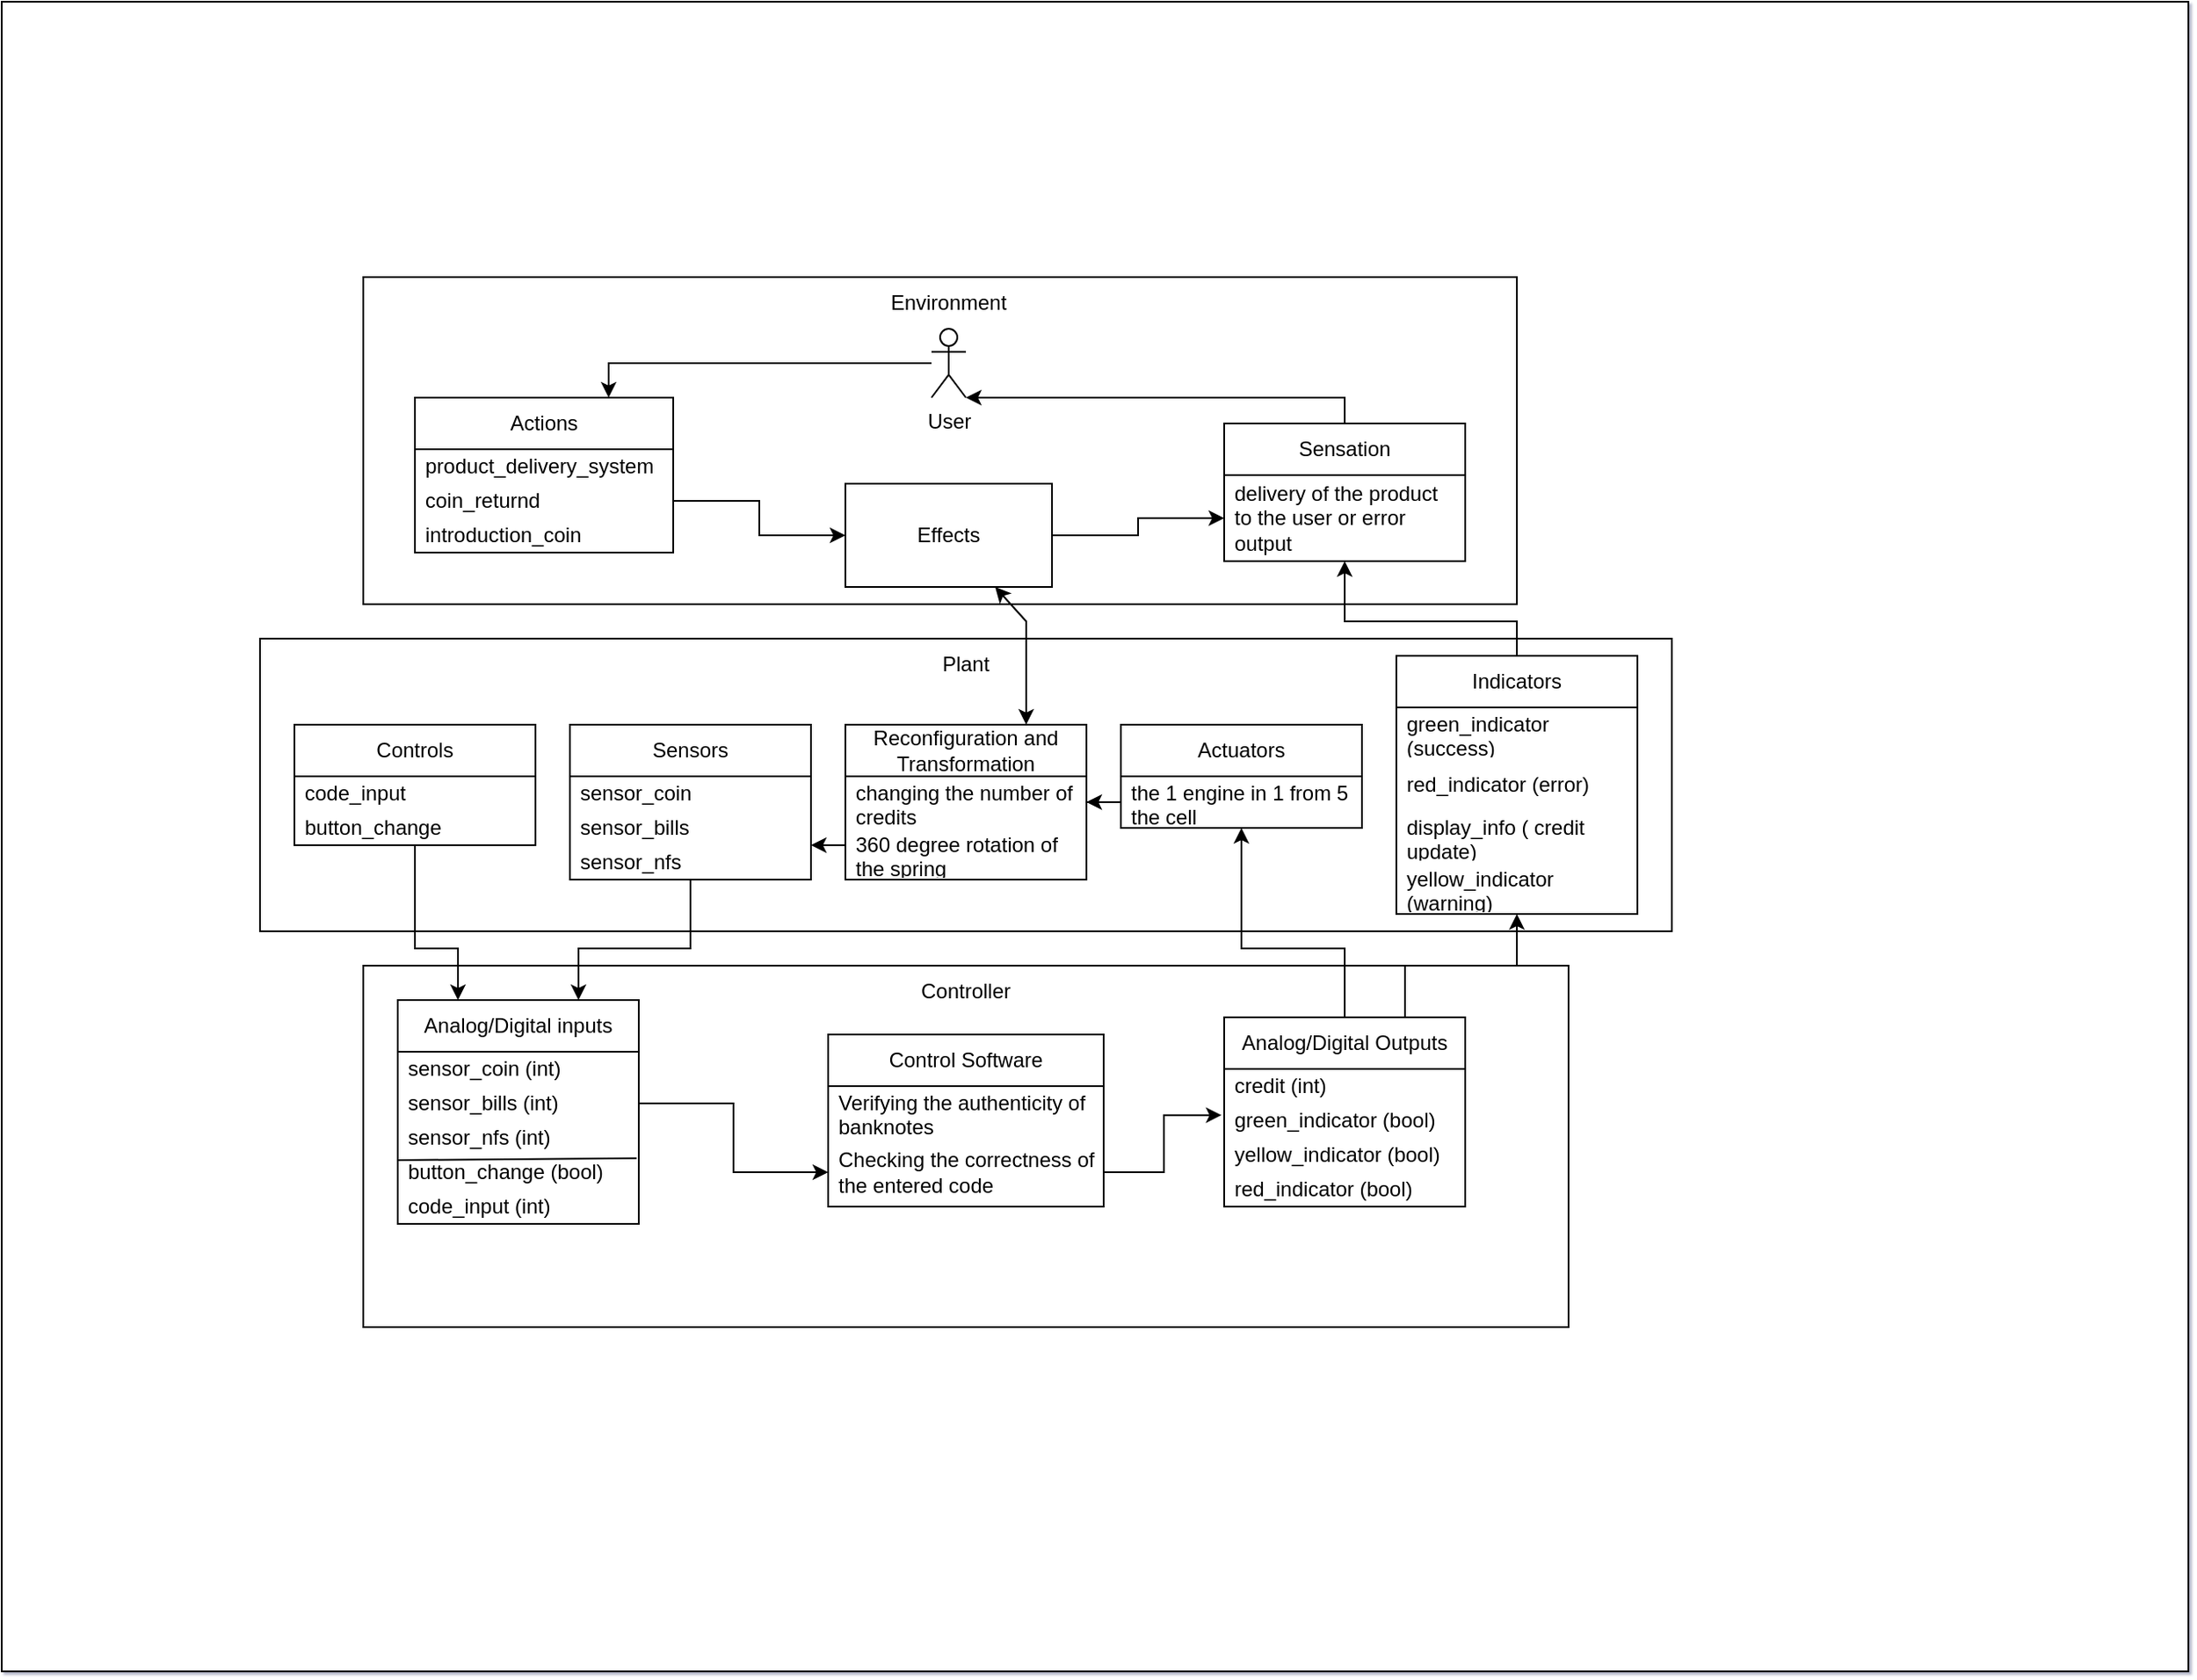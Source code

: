 <mxfile version="24.0.6" type="github">
  <diagram name="Страница — 1" id="Z9grpINIS1WZcXDOlc7x">
    <mxGraphModel dx="819" dy="426" grid="1" gridSize="10" guides="1" tooltips="1" connect="1" arrows="1" fold="1" page="1" pageScale="1" pageWidth="827" pageHeight="1169" background="#FFFFFF" math="0" shadow="1">
      <root>
        <mxCell id="0" />
        <mxCell id="1" parent="0" />
        <mxCell id="m0QfSSvUoe89K8AQS2io-6" value="" style="rounded=0;whiteSpace=wrap;html=1;" parent="1" vertex="1">
          <mxGeometry y="20" width="1270" height="970" as="geometry" />
        </mxCell>
        <mxCell id="m0QfSSvUoe89K8AQS2io-9" value="" style="rounded=0;whiteSpace=wrap;html=1;fillColor=none;" parent="1" vertex="1">
          <mxGeometry x="210" y="180" width="670" height="190" as="geometry" />
        </mxCell>
        <mxCell id="m0QfSSvUoe89K8AQS2io-10" value="Environment" style="text;html=1;align=center;verticalAlign=middle;whiteSpace=wrap;rounded=0;" parent="1" vertex="1">
          <mxGeometry x="520" y="180" width="60" height="30" as="geometry" />
        </mxCell>
        <mxCell id="xOqrMLGwbStXNlK3d1FK-17" style="edgeStyle=orthogonalEdgeStyle;rounded=0;orthogonalLoop=1;jettySize=auto;html=1;entryX=0.75;entryY=0;entryDx=0;entryDy=0;" parent="1" source="m0QfSSvUoe89K8AQS2io-11" target="m0QfSSvUoe89K8AQS2io-12" edge="1">
          <mxGeometry relative="1" as="geometry" />
        </mxCell>
        <mxCell id="m0QfSSvUoe89K8AQS2io-11" value="User" style="shape=umlActor;verticalLabelPosition=bottom;verticalAlign=top;html=1;outlineConnect=0;" parent="1" vertex="1">
          <mxGeometry x="540" y="210" width="20" height="40" as="geometry" />
        </mxCell>
        <mxCell id="m0QfSSvUoe89K8AQS2io-12" value="Actions" style="swimlane;fontStyle=0;childLayout=stackLayout;horizontal=1;startSize=30;horizontalStack=0;resizeParent=1;resizeParentMax=0;resizeLast=0;collapsible=1;marginBottom=0;whiteSpace=wrap;html=1;" parent="1" vertex="1">
          <mxGeometry x="240" y="250" width="150" height="90" as="geometry">
            <mxRectangle x="260" y="120" width="80" height="30" as="alternateBounds" />
          </mxGeometry>
        </mxCell>
        <mxCell id="m0QfSSvUoe89K8AQS2io-14" value="product_delivery_system&amp;nbsp;" style="text;strokeColor=none;fillColor=none;align=left;verticalAlign=middle;spacingLeft=4;spacingRight=4;overflow=hidden;points=[[0,0.5],[1,0.5]];portConstraint=eastwest;rotatable=0;whiteSpace=wrap;html=1;" parent="m0QfSSvUoe89K8AQS2io-12" vertex="1">
          <mxGeometry y="30" width="150" height="20" as="geometry" />
        </mxCell>
        <mxCell id="m0QfSSvUoe89K8AQS2io-15" value="coin_returnd&amp;nbsp;" style="text;strokeColor=none;fillColor=none;align=left;verticalAlign=middle;spacingLeft=4;spacingRight=4;overflow=hidden;points=[[0,0.5],[1,0.5]];portConstraint=eastwest;rotatable=0;whiteSpace=wrap;html=1;" parent="m0QfSSvUoe89K8AQS2io-12" vertex="1">
          <mxGeometry y="50" width="150" height="20" as="geometry" />
        </mxCell>
        <mxCell id="xOqrMLGwbStXNlK3d1FK-3" value="introduction_coin" style="text;strokeColor=none;fillColor=none;align=left;verticalAlign=middle;spacingLeft=4;spacingRight=4;overflow=hidden;points=[[0,0.5],[1,0.5]];portConstraint=eastwest;rotatable=0;whiteSpace=wrap;html=1;" parent="m0QfSSvUoe89K8AQS2io-12" vertex="1">
          <mxGeometry y="70" width="150" height="20" as="geometry" />
        </mxCell>
        <mxCell id="m0QfSSvUoe89K8AQS2io-16" value="Sensation" style="swimlane;fontStyle=0;childLayout=stackLayout;horizontal=1;startSize=30;horizontalStack=0;resizeParent=1;resizeParentMax=0;resizeLast=0;collapsible=1;marginBottom=0;whiteSpace=wrap;html=1;" parent="1" vertex="1">
          <mxGeometry x="710" y="265" width="140" height="80" as="geometry" />
        </mxCell>
        <mxCell id="m0QfSSvUoe89K8AQS2io-17" value="delivery of the product to the user or error output" style="text;strokeColor=none;fillColor=none;align=left;verticalAlign=middle;spacingLeft=4;spacingRight=4;overflow=hidden;points=[[0,0.5],[1,0.5]];portConstraint=eastwest;rotatable=0;whiteSpace=wrap;html=1;" parent="m0QfSSvUoe89K8AQS2io-16" vertex="1">
          <mxGeometry y="30" width="140" height="50" as="geometry" />
        </mxCell>
        <mxCell id="xOqrMLGwbStXNlK3d1FK-20" style="edgeStyle=orthogonalEdgeStyle;rounded=0;orthogonalLoop=1;jettySize=auto;html=1;entryX=0;entryY=0.5;entryDx=0;entryDy=0;" parent="1" source="m0QfSSvUoe89K8AQS2io-20" target="m0QfSSvUoe89K8AQS2io-17" edge="1">
          <mxGeometry relative="1" as="geometry" />
        </mxCell>
        <mxCell id="m0QfSSvUoe89K8AQS2io-20" value="Effects" style="rounded=0;whiteSpace=wrap;html=1;" parent="1" vertex="1">
          <mxGeometry x="490" y="300" width="120" height="60" as="geometry" />
        </mxCell>
        <mxCell id="m0QfSSvUoe89K8AQS2io-21" value="" style="rounded=0;whiteSpace=wrap;html=1;" parent="1" vertex="1">
          <mxGeometry x="150" y="390" width="820" height="170" as="geometry" />
        </mxCell>
        <mxCell id="m0QfSSvUoe89K8AQS2io-22" value="" style="rounded=0;whiteSpace=wrap;html=1;" parent="1" vertex="1">
          <mxGeometry x="210" y="580" width="700" height="210" as="geometry" />
        </mxCell>
        <mxCell id="m0QfSSvUoe89K8AQS2io-23" value="Plant" style="text;html=1;align=center;verticalAlign=middle;whiteSpace=wrap;rounded=0;" parent="1" vertex="1">
          <mxGeometry x="530" y="390" width="60" height="30" as="geometry" />
        </mxCell>
        <mxCell id="m0QfSSvUoe89K8AQS2io-24" value="Controller" style="text;html=1;align=center;verticalAlign=middle;whiteSpace=wrap;rounded=0;" parent="1" vertex="1">
          <mxGeometry x="530" y="580" width="60" height="30" as="geometry" />
        </mxCell>
        <mxCell id="xOqrMLGwbStXNlK3d1FK-9" style="edgeStyle=orthogonalEdgeStyle;rounded=0;orthogonalLoop=1;jettySize=auto;html=1;entryX=0.25;entryY=0;entryDx=0;entryDy=0;" parent="1" source="m0QfSSvUoe89K8AQS2io-25" target="m0QfSSvUoe89K8AQS2io-42" edge="1">
          <mxGeometry relative="1" as="geometry">
            <Array as="points">
              <mxPoint x="240" y="570" />
              <mxPoint x="265" y="570" />
            </Array>
          </mxGeometry>
        </mxCell>
        <mxCell id="m0QfSSvUoe89K8AQS2io-25" value="Controls" style="swimlane;fontStyle=0;childLayout=stackLayout;horizontal=1;startSize=30;horizontalStack=0;resizeParent=1;resizeParentMax=0;resizeLast=0;collapsible=1;marginBottom=0;whiteSpace=wrap;html=1;" parent="1" vertex="1">
          <mxGeometry x="170" y="440" width="140" height="70" as="geometry" />
        </mxCell>
        <mxCell id="m0QfSSvUoe89K8AQS2io-26" value="code_input" style="text;strokeColor=none;fillColor=none;align=left;verticalAlign=middle;spacingLeft=4;spacingRight=4;overflow=hidden;points=[[0,0.5],[1,0.5]];portConstraint=eastwest;rotatable=0;whiteSpace=wrap;html=1;" parent="m0QfSSvUoe89K8AQS2io-25" vertex="1">
          <mxGeometry y="30" width="140" height="20" as="geometry" />
        </mxCell>
        <mxCell id="m0QfSSvUoe89K8AQS2io-27" value="button_change" style="text;strokeColor=none;fillColor=none;align=left;verticalAlign=middle;spacingLeft=4;spacingRight=4;overflow=hidden;points=[[0,0.5],[1,0.5]];portConstraint=eastwest;rotatable=0;whiteSpace=wrap;html=1;" parent="m0QfSSvUoe89K8AQS2io-25" vertex="1">
          <mxGeometry y="50" width="140" height="20" as="geometry" />
        </mxCell>
        <mxCell id="xOqrMLGwbStXNlK3d1FK-8" style="edgeStyle=orthogonalEdgeStyle;rounded=0;orthogonalLoop=1;jettySize=auto;html=1;entryX=0.75;entryY=0;entryDx=0;entryDy=0;" parent="1" source="m0QfSSvUoe89K8AQS2io-29" target="m0QfSSvUoe89K8AQS2io-42" edge="1">
          <mxGeometry relative="1" as="geometry">
            <Array as="points">
              <mxPoint x="400" y="570" />
              <mxPoint x="335" y="570" />
            </Array>
          </mxGeometry>
        </mxCell>
        <mxCell id="m0QfSSvUoe89K8AQS2io-29" value="Sensors" style="swimlane;fontStyle=0;childLayout=stackLayout;horizontal=1;startSize=30;horizontalStack=0;resizeParent=1;resizeParentMax=0;resizeLast=0;collapsible=1;marginBottom=0;whiteSpace=wrap;html=1;" parent="1" vertex="1">
          <mxGeometry x="330" y="440" width="140" height="90" as="geometry" />
        </mxCell>
        <mxCell id="m0QfSSvUoe89K8AQS2io-30" value="sensor_coin" style="text;strokeColor=none;fillColor=none;align=left;verticalAlign=middle;spacingLeft=4;spacingRight=4;overflow=hidden;points=[[0,0.5],[1,0.5]];portConstraint=eastwest;rotatable=0;whiteSpace=wrap;html=1;" parent="m0QfSSvUoe89K8AQS2io-29" vertex="1">
          <mxGeometry y="30" width="140" height="20" as="geometry" />
        </mxCell>
        <mxCell id="m0QfSSvUoe89K8AQS2io-31" value="sensor_bills" style="text;strokeColor=none;fillColor=none;align=left;verticalAlign=middle;spacingLeft=4;spacingRight=4;overflow=hidden;points=[[0,0.5],[1,0.5]];portConstraint=eastwest;rotatable=0;whiteSpace=wrap;html=1;" parent="m0QfSSvUoe89K8AQS2io-29" vertex="1">
          <mxGeometry y="50" width="140" height="20" as="geometry" />
        </mxCell>
        <mxCell id="m0QfSSvUoe89K8AQS2io-32" value="sensor_nfs" style="text;strokeColor=none;fillColor=none;align=left;verticalAlign=middle;spacingLeft=4;spacingRight=4;overflow=hidden;points=[[0,0.5],[1,0.5]];portConstraint=eastwest;rotatable=0;whiteSpace=wrap;html=1;" parent="m0QfSSvUoe89K8AQS2io-29" vertex="1">
          <mxGeometry y="70" width="140" height="20" as="geometry" />
        </mxCell>
        <mxCell id="xOqrMLGwbStXNlK3d1FK-16" value="" style="edgeStyle=orthogonalEdgeStyle;rounded=0;orthogonalLoop=1;jettySize=auto;html=1;" parent="1" source="m0QfSSvUoe89K8AQS2io-33" target="m0QfSSvUoe89K8AQS2io-32" edge="1">
          <mxGeometry relative="1" as="geometry">
            <Array as="points">
              <mxPoint x="490" y="485" />
              <mxPoint x="490" y="520" />
            </Array>
          </mxGeometry>
        </mxCell>
        <mxCell id="m0QfSSvUoe89K8AQS2io-33" value="Reconfiguration and&lt;br&gt;Transformation" style="swimlane;fontStyle=0;childLayout=stackLayout;horizontal=1;startSize=30;horizontalStack=0;resizeParent=1;resizeParentMax=0;resizeLast=0;collapsible=1;marginBottom=0;whiteSpace=wrap;html=1;" parent="1" vertex="1">
          <mxGeometry x="490" y="440" width="140" height="90" as="geometry" />
        </mxCell>
        <mxCell id="m0QfSSvUoe89K8AQS2io-34" value="сhanging the number of credits" style="text;strokeColor=none;fillColor=none;align=left;verticalAlign=middle;spacingLeft=4;spacingRight=4;overflow=hidden;points=[[0,0.5],[1,0.5]];portConstraint=eastwest;rotatable=0;whiteSpace=wrap;html=1;" parent="m0QfSSvUoe89K8AQS2io-33" vertex="1">
          <mxGeometry y="30" width="140" height="30" as="geometry" />
        </mxCell>
        <mxCell id="m0QfSSvUoe89K8AQS2io-35" value="360 degree rotation of the spring" style="text;strokeColor=none;fillColor=none;align=left;verticalAlign=middle;spacingLeft=4;spacingRight=4;overflow=hidden;points=[[0,0.5],[1,0.5]];portConstraint=eastwest;rotatable=0;whiteSpace=wrap;html=1;" parent="m0QfSSvUoe89K8AQS2io-33" vertex="1">
          <mxGeometry y="60" width="140" height="30" as="geometry" />
        </mxCell>
        <mxCell id="m0QfSSvUoe89K8AQS2io-38" value="Actuators" style="swimlane;fontStyle=0;childLayout=stackLayout;horizontal=1;startSize=30;horizontalStack=0;resizeParent=1;resizeParentMax=0;resizeLast=0;collapsible=1;marginBottom=0;whiteSpace=wrap;html=1;" parent="1" vertex="1">
          <mxGeometry x="650" y="440" width="140" height="60" as="geometry" />
        </mxCell>
        <mxCell id="m0QfSSvUoe89K8AQS2io-39" value="the 1 engine in 1 from 5&amp;nbsp; the&amp;nbsp;cell" style="text;strokeColor=none;fillColor=none;align=left;verticalAlign=middle;spacingLeft=4;spacingRight=4;overflow=hidden;points=[[0,0.5],[1,0.5]];portConstraint=eastwest;rotatable=0;whiteSpace=wrap;html=1;" parent="m0QfSSvUoe89K8AQS2io-38" vertex="1">
          <mxGeometry y="30" width="140" height="30" as="geometry" />
        </mxCell>
        <mxCell id="m0QfSSvUoe89K8AQS2io-42" value="Analog/Digital inputs" style="swimlane;fontStyle=0;childLayout=stackLayout;horizontal=1;startSize=30;horizontalStack=0;resizeParent=1;resizeParentMax=0;resizeLast=0;collapsible=1;marginBottom=0;whiteSpace=wrap;html=1;" parent="1" vertex="1">
          <mxGeometry x="230" y="600" width="140" height="130" as="geometry" />
        </mxCell>
        <mxCell id="m0QfSSvUoe89K8AQS2io-43" value="sensor_coin (int)" style="text;strokeColor=none;fillColor=none;align=left;verticalAlign=middle;spacingLeft=4;spacingRight=4;overflow=hidden;points=[[0,0.5],[1,0.5]];portConstraint=eastwest;rotatable=0;whiteSpace=wrap;html=1;" parent="m0QfSSvUoe89K8AQS2io-42" vertex="1">
          <mxGeometry y="30" width="140" height="20" as="geometry" />
        </mxCell>
        <mxCell id="m0QfSSvUoe89K8AQS2io-44" value="sensor_bills (int)" style="text;strokeColor=none;fillColor=none;align=left;verticalAlign=middle;spacingLeft=4;spacingRight=4;overflow=hidden;points=[[0,0.5],[1,0.5]];portConstraint=eastwest;rotatable=0;whiteSpace=wrap;html=1;" parent="m0QfSSvUoe89K8AQS2io-42" vertex="1">
          <mxGeometry y="50" width="140" height="20" as="geometry" />
        </mxCell>
        <mxCell id="m0QfSSvUoe89K8AQS2io-45" value="sensor_nfs (int)" style="text;strokeColor=none;fillColor=none;align=left;verticalAlign=middle;spacingLeft=4;spacingRight=4;overflow=hidden;points=[[0,0.5],[1,0.5]];portConstraint=eastwest;rotatable=0;whiteSpace=wrap;html=1;" parent="m0QfSSvUoe89K8AQS2io-42" vertex="1">
          <mxGeometry y="70" width="140" height="20" as="geometry" />
        </mxCell>
        <mxCell id="xOqrMLGwbStXNlK3d1FK-5" value="button_change (bool)" style="text;strokeColor=none;fillColor=none;align=left;verticalAlign=middle;spacingLeft=4;spacingRight=4;overflow=hidden;points=[[0,0.5],[1,0.5]];portConstraint=eastwest;rotatable=0;whiteSpace=wrap;html=1;" parent="m0QfSSvUoe89K8AQS2io-42" vertex="1">
          <mxGeometry y="90" width="140" height="20" as="geometry" />
        </mxCell>
        <mxCell id="xOqrMLGwbStXNlK3d1FK-4" value="code_input (int)" style="text;strokeColor=none;fillColor=none;align=left;verticalAlign=middle;spacingLeft=4;spacingRight=4;overflow=hidden;points=[[0,0.5],[1,0.5]];portConstraint=eastwest;rotatable=0;whiteSpace=wrap;html=1;" parent="m0QfSSvUoe89K8AQS2io-42" vertex="1">
          <mxGeometry y="110" width="140" height="20" as="geometry" />
        </mxCell>
        <mxCell id="xOqrMLGwbStXNlK3d1FK-6" value="" style="endArrow=none;html=1;rounded=0;exitX=-0.001;exitY=1.15;exitDx=0;exitDy=0;exitPerimeter=0;entryX=0.991;entryY=0.093;entryDx=0;entryDy=0;entryPerimeter=0;" parent="m0QfSSvUoe89K8AQS2io-42" source="m0QfSSvUoe89K8AQS2io-45" target="xOqrMLGwbStXNlK3d1FK-5" edge="1">
          <mxGeometry width="50" height="50" relative="1" as="geometry">
            <mxPoint x="450" y="-60" as="sourcePoint" />
            <mxPoint x="500" y="-110" as="targetPoint" />
          </mxGeometry>
        </mxCell>
        <mxCell id="m0QfSSvUoe89K8AQS2io-46" value="Control Software" style="swimlane;fontStyle=0;childLayout=stackLayout;horizontal=1;startSize=30;horizontalStack=0;resizeParent=1;resizeParentMax=0;resizeLast=0;collapsible=1;marginBottom=0;whiteSpace=wrap;html=1;" parent="1" vertex="1">
          <mxGeometry x="480" y="620" width="160" height="100" as="geometry" />
        </mxCell>
        <mxCell id="QrrXIzRSube-693lMT5V-7" value="Verifying the authenticity of banknotes" style="text;strokeColor=none;fillColor=none;align=left;verticalAlign=middle;spacingLeft=4;spacingRight=4;overflow=hidden;points=[[0,0.5],[1,0.5]];portConstraint=eastwest;rotatable=0;whiteSpace=wrap;html=1;" vertex="1" parent="m0QfSSvUoe89K8AQS2io-46">
          <mxGeometry y="30" width="160" height="30" as="geometry" />
        </mxCell>
        <mxCell id="m0QfSSvUoe89K8AQS2io-47" value="Сhecking the correctness of the entered code" style="text;strokeColor=none;fillColor=none;align=left;verticalAlign=middle;spacingLeft=4;spacingRight=4;overflow=hidden;points=[[0,0.5],[1,0.5]];portConstraint=eastwest;rotatable=0;whiteSpace=wrap;html=1;" parent="m0QfSSvUoe89K8AQS2io-46" vertex="1">
          <mxGeometry y="60" width="160" height="40" as="geometry" />
        </mxCell>
        <mxCell id="xOqrMLGwbStXNlK3d1FK-22" style="edgeStyle=orthogonalEdgeStyle;rounded=0;orthogonalLoop=1;jettySize=auto;html=1;exitX=0.75;exitY=0;exitDx=0;exitDy=0;" parent="1" source="m0QfSSvUoe89K8AQS2io-50" target="m0QfSSvUoe89K8AQS2io-55" edge="1">
          <mxGeometry relative="1" as="geometry" />
        </mxCell>
        <mxCell id="xOqrMLGwbStXNlK3d1FK-23" style="edgeStyle=orthogonalEdgeStyle;rounded=0;orthogonalLoop=1;jettySize=auto;html=1;" parent="1" source="m0QfSSvUoe89K8AQS2io-50" target="m0QfSSvUoe89K8AQS2io-38" edge="1">
          <mxGeometry relative="1" as="geometry">
            <Array as="points">
              <mxPoint x="780" y="570" />
              <mxPoint x="720" y="570" />
            </Array>
          </mxGeometry>
        </mxCell>
        <mxCell id="m0QfSSvUoe89K8AQS2io-50" value="Analog/Digital Outputs" style="swimlane;fontStyle=0;childLayout=stackLayout;horizontal=1;startSize=30;horizontalStack=0;resizeParent=1;resizeParentMax=0;resizeLast=0;collapsible=1;marginBottom=0;whiteSpace=wrap;html=1;" parent="1" vertex="1">
          <mxGeometry x="710" y="610" width="140" height="110" as="geometry" />
        </mxCell>
        <mxCell id="m0QfSSvUoe89K8AQS2io-51" value="credit (int)" style="text;strokeColor=none;fillColor=none;align=left;verticalAlign=middle;spacingLeft=4;spacingRight=4;overflow=hidden;points=[[0,0.5],[1,0.5]];portConstraint=eastwest;rotatable=0;whiteSpace=wrap;html=1;" parent="m0QfSSvUoe89K8AQS2io-50" vertex="1">
          <mxGeometry y="30" width="140" height="20" as="geometry" />
        </mxCell>
        <mxCell id="QrrXIzRSube-693lMT5V-2" value="green_indicator (bool)" style="text;strokeColor=none;fillColor=none;align=left;verticalAlign=middle;spacingLeft=4;spacingRight=4;overflow=hidden;points=[[0,0.5],[1,0.5]];portConstraint=eastwest;rotatable=0;whiteSpace=wrap;html=1;" vertex="1" parent="m0QfSSvUoe89K8AQS2io-50">
          <mxGeometry y="50" width="140" height="20" as="geometry" />
        </mxCell>
        <mxCell id="QrrXIzRSube-693lMT5V-3" value="yellow_indicator (bool)" style="text;strokeColor=none;fillColor=none;align=left;verticalAlign=middle;spacingLeft=4;spacingRight=4;overflow=hidden;points=[[0,0.5],[1,0.5]];portConstraint=eastwest;rotatable=0;whiteSpace=wrap;html=1;" vertex="1" parent="m0QfSSvUoe89K8AQS2io-50">
          <mxGeometry y="70" width="140" height="20" as="geometry" />
        </mxCell>
        <mxCell id="m0QfSSvUoe89K8AQS2io-52" value="red_indicator (bool)" style="text;strokeColor=none;fillColor=none;align=left;verticalAlign=middle;spacingLeft=4;spacingRight=4;overflow=hidden;points=[[0,0.5],[1,0.5]];portConstraint=eastwest;rotatable=0;whiteSpace=wrap;html=1;" parent="m0QfSSvUoe89K8AQS2io-50" vertex="1">
          <mxGeometry y="90" width="140" height="20" as="geometry" />
        </mxCell>
        <mxCell id="xOqrMLGwbStXNlK3d1FK-24" style="edgeStyle=orthogonalEdgeStyle;rounded=0;orthogonalLoop=1;jettySize=auto;html=1;" parent="1" source="m0QfSSvUoe89K8AQS2io-55" target="m0QfSSvUoe89K8AQS2io-16" edge="1">
          <mxGeometry relative="1" as="geometry">
            <Array as="points">
              <mxPoint x="880" y="380" />
              <mxPoint x="780" y="380" />
            </Array>
          </mxGeometry>
        </mxCell>
        <mxCell id="m0QfSSvUoe89K8AQS2io-55" value="Indicators" style="swimlane;fontStyle=0;childLayout=stackLayout;horizontal=1;startSize=30;horizontalStack=0;resizeParent=1;resizeParentMax=0;resizeLast=0;collapsible=1;marginBottom=0;whiteSpace=wrap;html=1;" parent="1" vertex="1">
          <mxGeometry x="810" y="400" width="140" height="150" as="geometry" />
        </mxCell>
        <mxCell id="QrrXIzRSube-693lMT5V-4" value="green_indicator (success)" style="text;strokeColor=none;fillColor=none;align=left;verticalAlign=middle;spacingLeft=4;spacingRight=4;overflow=hidden;points=[[0,0.5],[1,0.5]];portConstraint=eastwest;rotatable=0;whiteSpace=wrap;html=1;" vertex="1" parent="m0QfSSvUoe89K8AQS2io-55">
          <mxGeometry y="30" width="140" height="30" as="geometry" />
        </mxCell>
        <mxCell id="QrrXIzRSube-693lMT5V-6" value="red_indicator (error)" style="text;strokeColor=none;fillColor=none;align=left;verticalAlign=middle;spacingLeft=4;spacingRight=4;overflow=hidden;points=[[0,0.5],[1,0.5]];portConstraint=eastwest;rotatable=0;whiteSpace=wrap;html=1;" vertex="1" parent="m0QfSSvUoe89K8AQS2io-55">
          <mxGeometry y="60" width="140" height="30" as="geometry" />
        </mxCell>
        <mxCell id="m0QfSSvUoe89K8AQS2io-56" value="display_info ( credit update)" style="text;strokeColor=none;fillColor=none;align=left;verticalAlign=middle;spacingLeft=4;spacingRight=4;overflow=hidden;points=[[0,0.5],[1,0.5]];portConstraint=eastwest;rotatable=0;whiteSpace=wrap;html=1;" parent="m0QfSSvUoe89K8AQS2io-55" vertex="1">
          <mxGeometry y="90" width="140" height="30" as="geometry" />
        </mxCell>
        <mxCell id="QrrXIzRSube-693lMT5V-5" value="yellow_indicator (warning)" style="text;strokeColor=none;fillColor=none;align=left;verticalAlign=middle;spacingLeft=4;spacingRight=4;overflow=hidden;points=[[0,0.5],[1,0.5]];portConstraint=eastwest;rotatable=0;whiteSpace=wrap;html=1;" vertex="1" parent="m0QfSSvUoe89K8AQS2io-55">
          <mxGeometry y="120" width="140" height="30" as="geometry" />
        </mxCell>
        <mxCell id="xOqrMLGwbStXNlK3d1FK-11" style="edgeStyle=orthogonalEdgeStyle;rounded=0;orthogonalLoop=1;jettySize=auto;html=1;entryX=0;entryY=0.5;entryDx=0;entryDy=0;" parent="1" source="m0QfSSvUoe89K8AQS2io-44" target="m0QfSSvUoe89K8AQS2io-47" edge="1">
          <mxGeometry relative="1" as="geometry" />
        </mxCell>
        <mxCell id="xOqrMLGwbStXNlK3d1FK-12" style="edgeStyle=orthogonalEdgeStyle;rounded=0;orthogonalLoop=1;jettySize=auto;html=1;entryX=-0.011;entryY=0.343;entryDx=0;entryDy=0;entryPerimeter=0;" parent="1" source="m0QfSSvUoe89K8AQS2io-47" target="QrrXIzRSube-693lMT5V-2" edge="1">
          <mxGeometry relative="1" as="geometry" />
        </mxCell>
        <mxCell id="xOqrMLGwbStXNlK3d1FK-18" style="edgeStyle=orthogonalEdgeStyle;rounded=0;orthogonalLoop=1;jettySize=auto;html=1;entryX=1;entryY=1;entryDx=0;entryDy=0;entryPerimeter=0;exitX=0.5;exitY=0;exitDx=0;exitDy=0;" parent="1" source="m0QfSSvUoe89K8AQS2io-16" target="m0QfSSvUoe89K8AQS2io-11" edge="1">
          <mxGeometry relative="1" as="geometry">
            <Array as="points">
              <mxPoint x="780" y="250" />
            </Array>
          </mxGeometry>
        </mxCell>
        <mxCell id="xOqrMLGwbStXNlK3d1FK-19" style="edgeStyle=orthogonalEdgeStyle;rounded=0;orthogonalLoop=1;jettySize=auto;html=1;exitX=1;exitY=0.5;exitDx=0;exitDy=0;entryX=0;entryY=0.5;entryDx=0;entryDy=0;" parent="1" source="m0QfSSvUoe89K8AQS2io-15" target="m0QfSSvUoe89K8AQS2io-20" edge="1">
          <mxGeometry relative="1" as="geometry" />
        </mxCell>
        <mxCell id="xOqrMLGwbStXNlK3d1FK-21" style="edgeStyle=orthogonalEdgeStyle;rounded=0;orthogonalLoop=1;jettySize=auto;html=1;entryX=1;entryY=0.5;entryDx=0;entryDy=0;" parent="1" source="m0QfSSvUoe89K8AQS2io-39" target="m0QfSSvUoe89K8AQS2io-33" edge="1">
          <mxGeometry relative="1" as="geometry" />
        </mxCell>
        <mxCell id="xOqrMLGwbStXNlK3d1FK-25" value="" style="endArrow=classic;startArrow=classic;html=1;rounded=0;entryX=0.75;entryY=0;entryDx=0;entryDy=0;" parent="1" source="m0QfSSvUoe89K8AQS2io-20" target="m0QfSSvUoe89K8AQS2io-33" edge="1">
          <mxGeometry width="50" height="50" relative="1" as="geometry">
            <mxPoint x="550" y="410" as="sourcePoint" />
            <mxPoint x="550" y="430.711" as="targetPoint" />
            <Array as="points">
              <mxPoint x="595" y="380" />
            </Array>
          </mxGeometry>
        </mxCell>
      </root>
    </mxGraphModel>
  </diagram>
</mxfile>
